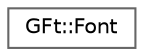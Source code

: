 digraph "类继承关系图"
{
 // LATEX_PDF_SIZE
  bgcolor="transparent";
  edge [fontname=Helvetica,fontsize=10,labelfontname=Helvetica,labelfontsize=10];
  node [fontname=Helvetica,fontsize=10,shape=box,height=0.2,width=0.4];
  rankdir="LR";
  Node0 [id="Node000000",label="GFt::Font",height=0.2,width=0.4,color="grey40", fillcolor="white", style="filled",URL="$class_g_ft_1_1_font.html",tooltip="字体类"];
}
